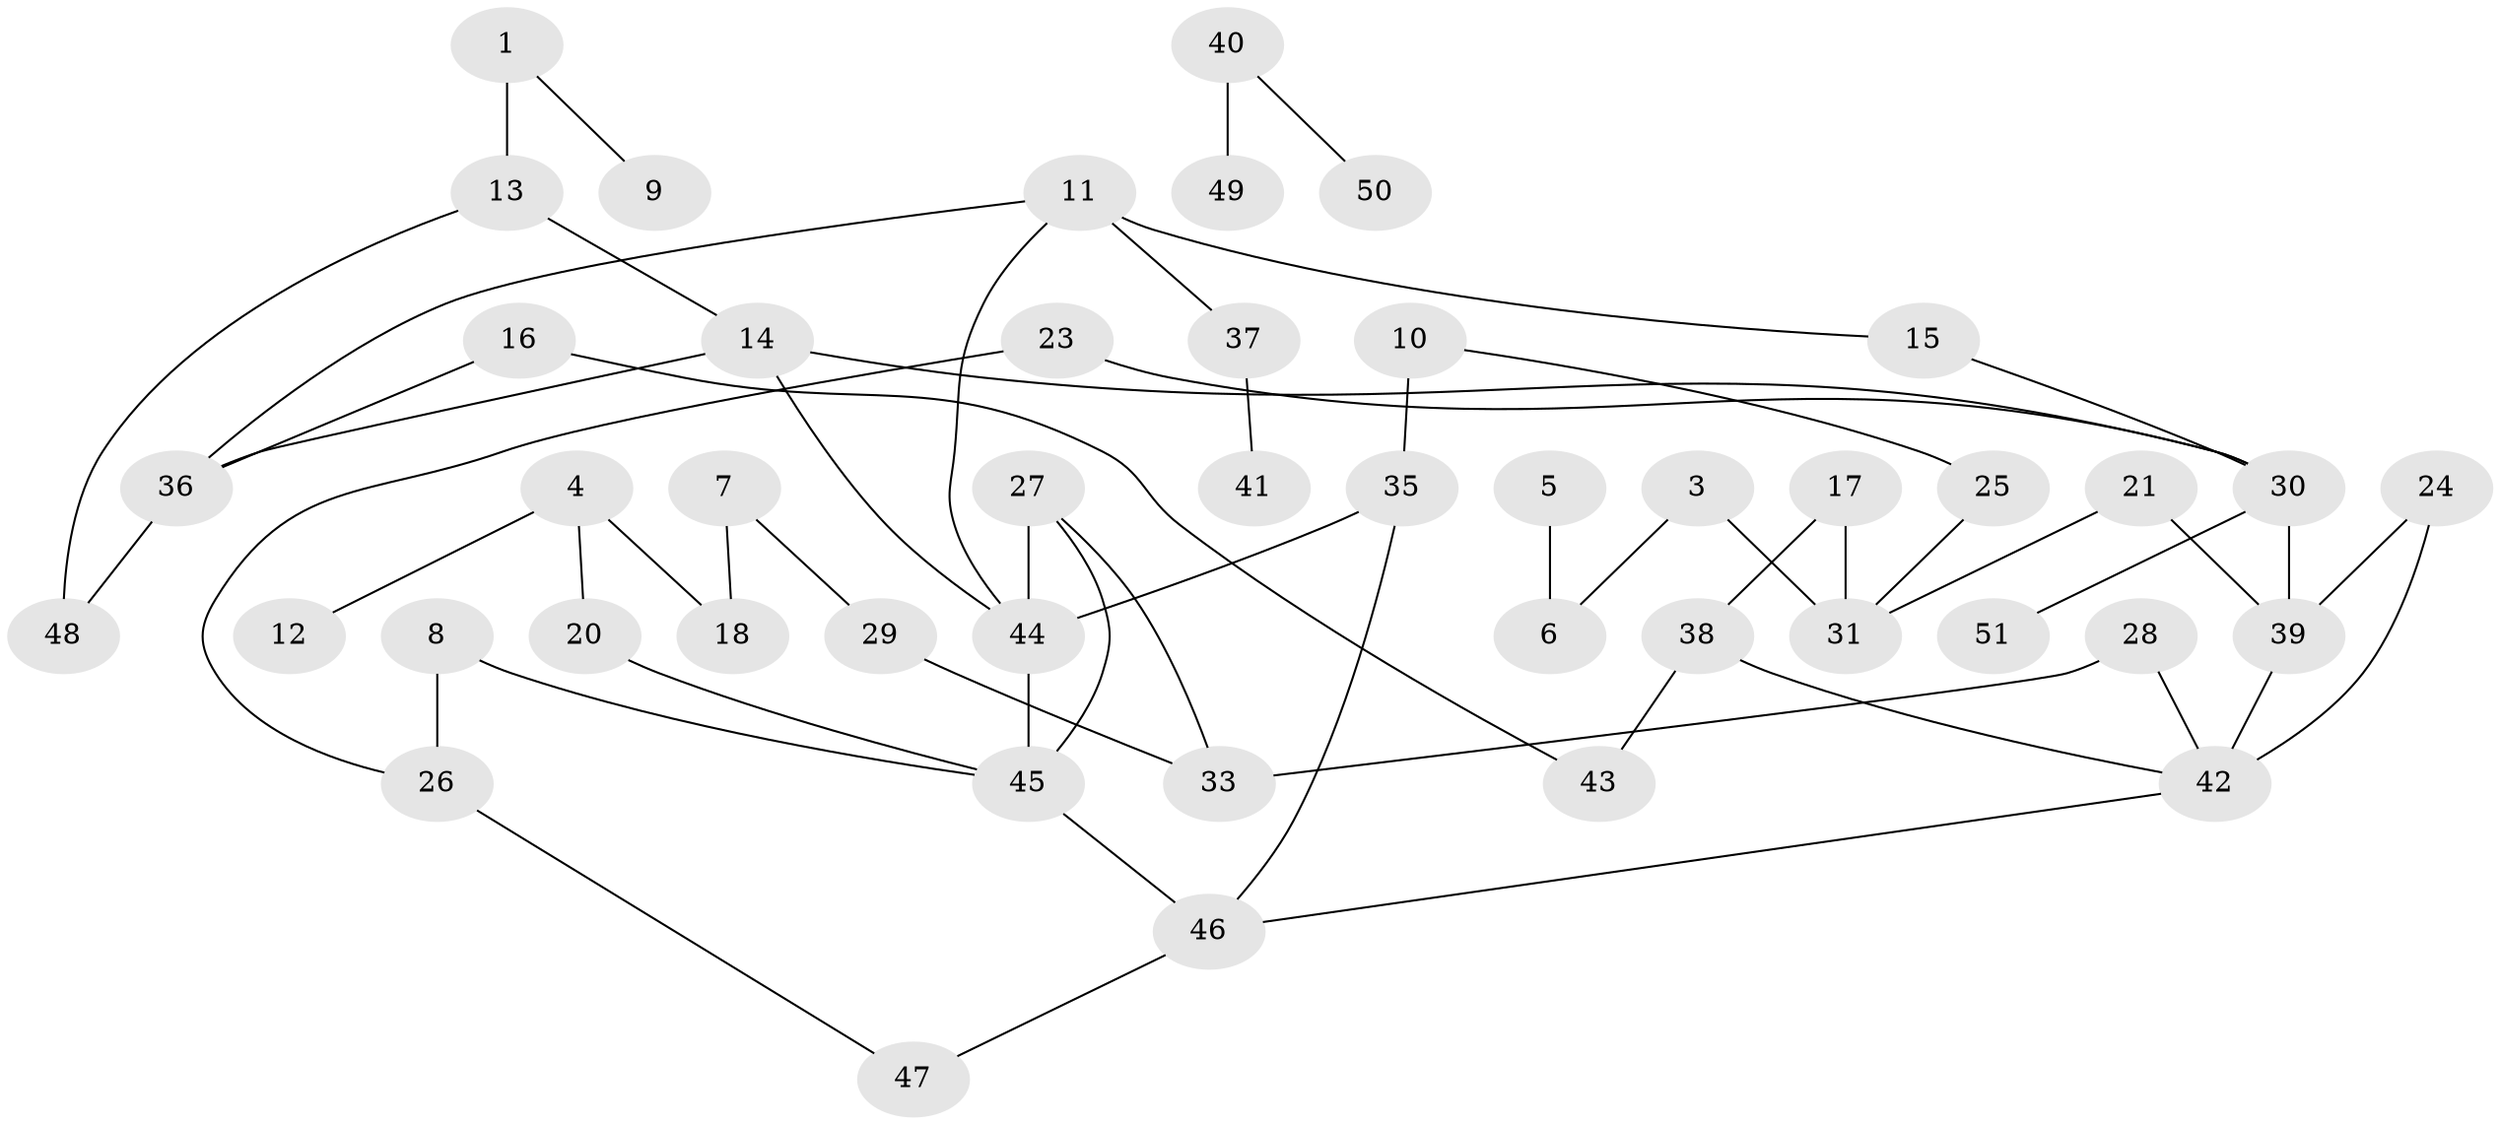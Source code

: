 // original degree distribution, {4: 0.1188118811881188, 2: 0.33663366336633666, 1: 0.21782178217821782, 3: 0.22772277227722773, 5: 0.04950495049504951, 0: 0.04950495049504951}
// Generated by graph-tools (version 1.1) at 2025/00/03/09/25 03:00:45]
// undirected, 46 vertices, 58 edges
graph export_dot {
graph [start="1"]
  node [color=gray90,style=filled];
  1;
  3;
  4;
  5;
  6;
  7;
  8;
  9;
  10;
  11;
  12;
  13;
  14;
  15;
  16;
  17;
  18;
  20;
  21;
  23;
  24;
  25;
  26;
  27;
  28;
  29;
  30;
  31;
  33;
  35;
  36;
  37;
  38;
  39;
  40;
  41;
  42;
  43;
  44;
  45;
  46;
  47;
  48;
  49;
  50;
  51;
  1 -- 9 [weight=1.0];
  1 -- 13 [weight=2.0];
  3 -- 6 [weight=1.0];
  3 -- 31 [weight=1.0];
  4 -- 12 [weight=1.0];
  4 -- 18 [weight=1.0];
  4 -- 20 [weight=1.0];
  5 -- 6 [weight=1.0];
  7 -- 18 [weight=1.0];
  7 -- 29 [weight=1.0];
  8 -- 26 [weight=1.0];
  8 -- 45 [weight=1.0];
  10 -- 25 [weight=1.0];
  10 -- 35 [weight=1.0];
  11 -- 15 [weight=1.0];
  11 -- 36 [weight=1.0];
  11 -- 37 [weight=1.0];
  11 -- 44 [weight=1.0];
  13 -- 14 [weight=1.0];
  13 -- 48 [weight=1.0];
  14 -- 30 [weight=1.0];
  14 -- 36 [weight=1.0];
  14 -- 44 [weight=1.0];
  15 -- 30 [weight=1.0];
  16 -- 36 [weight=1.0];
  16 -- 43 [weight=1.0];
  17 -- 31 [weight=1.0];
  17 -- 38 [weight=1.0];
  20 -- 45 [weight=1.0];
  21 -- 31 [weight=1.0];
  21 -- 39 [weight=2.0];
  23 -- 26 [weight=1.0];
  23 -- 30 [weight=1.0];
  24 -- 39 [weight=2.0];
  24 -- 42 [weight=1.0];
  25 -- 31 [weight=1.0];
  26 -- 47 [weight=1.0];
  27 -- 33 [weight=1.0];
  27 -- 44 [weight=2.0];
  27 -- 45 [weight=1.0];
  28 -- 33 [weight=1.0];
  28 -- 42 [weight=1.0];
  29 -- 33 [weight=1.0];
  30 -- 39 [weight=1.0];
  30 -- 51 [weight=1.0];
  35 -- 44 [weight=1.0];
  35 -- 46 [weight=1.0];
  36 -- 48 [weight=1.0];
  37 -- 41 [weight=1.0];
  38 -- 42 [weight=1.0];
  38 -- 43 [weight=1.0];
  39 -- 42 [weight=2.0];
  40 -- 49 [weight=2.0];
  40 -- 50 [weight=1.0];
  42 -- 46 [weight=1.0];
  44 -- 45 [weight=1.0];
  45 -- 46 [weight=1.0];
  46 -- 47 [weight=1.0];
}
